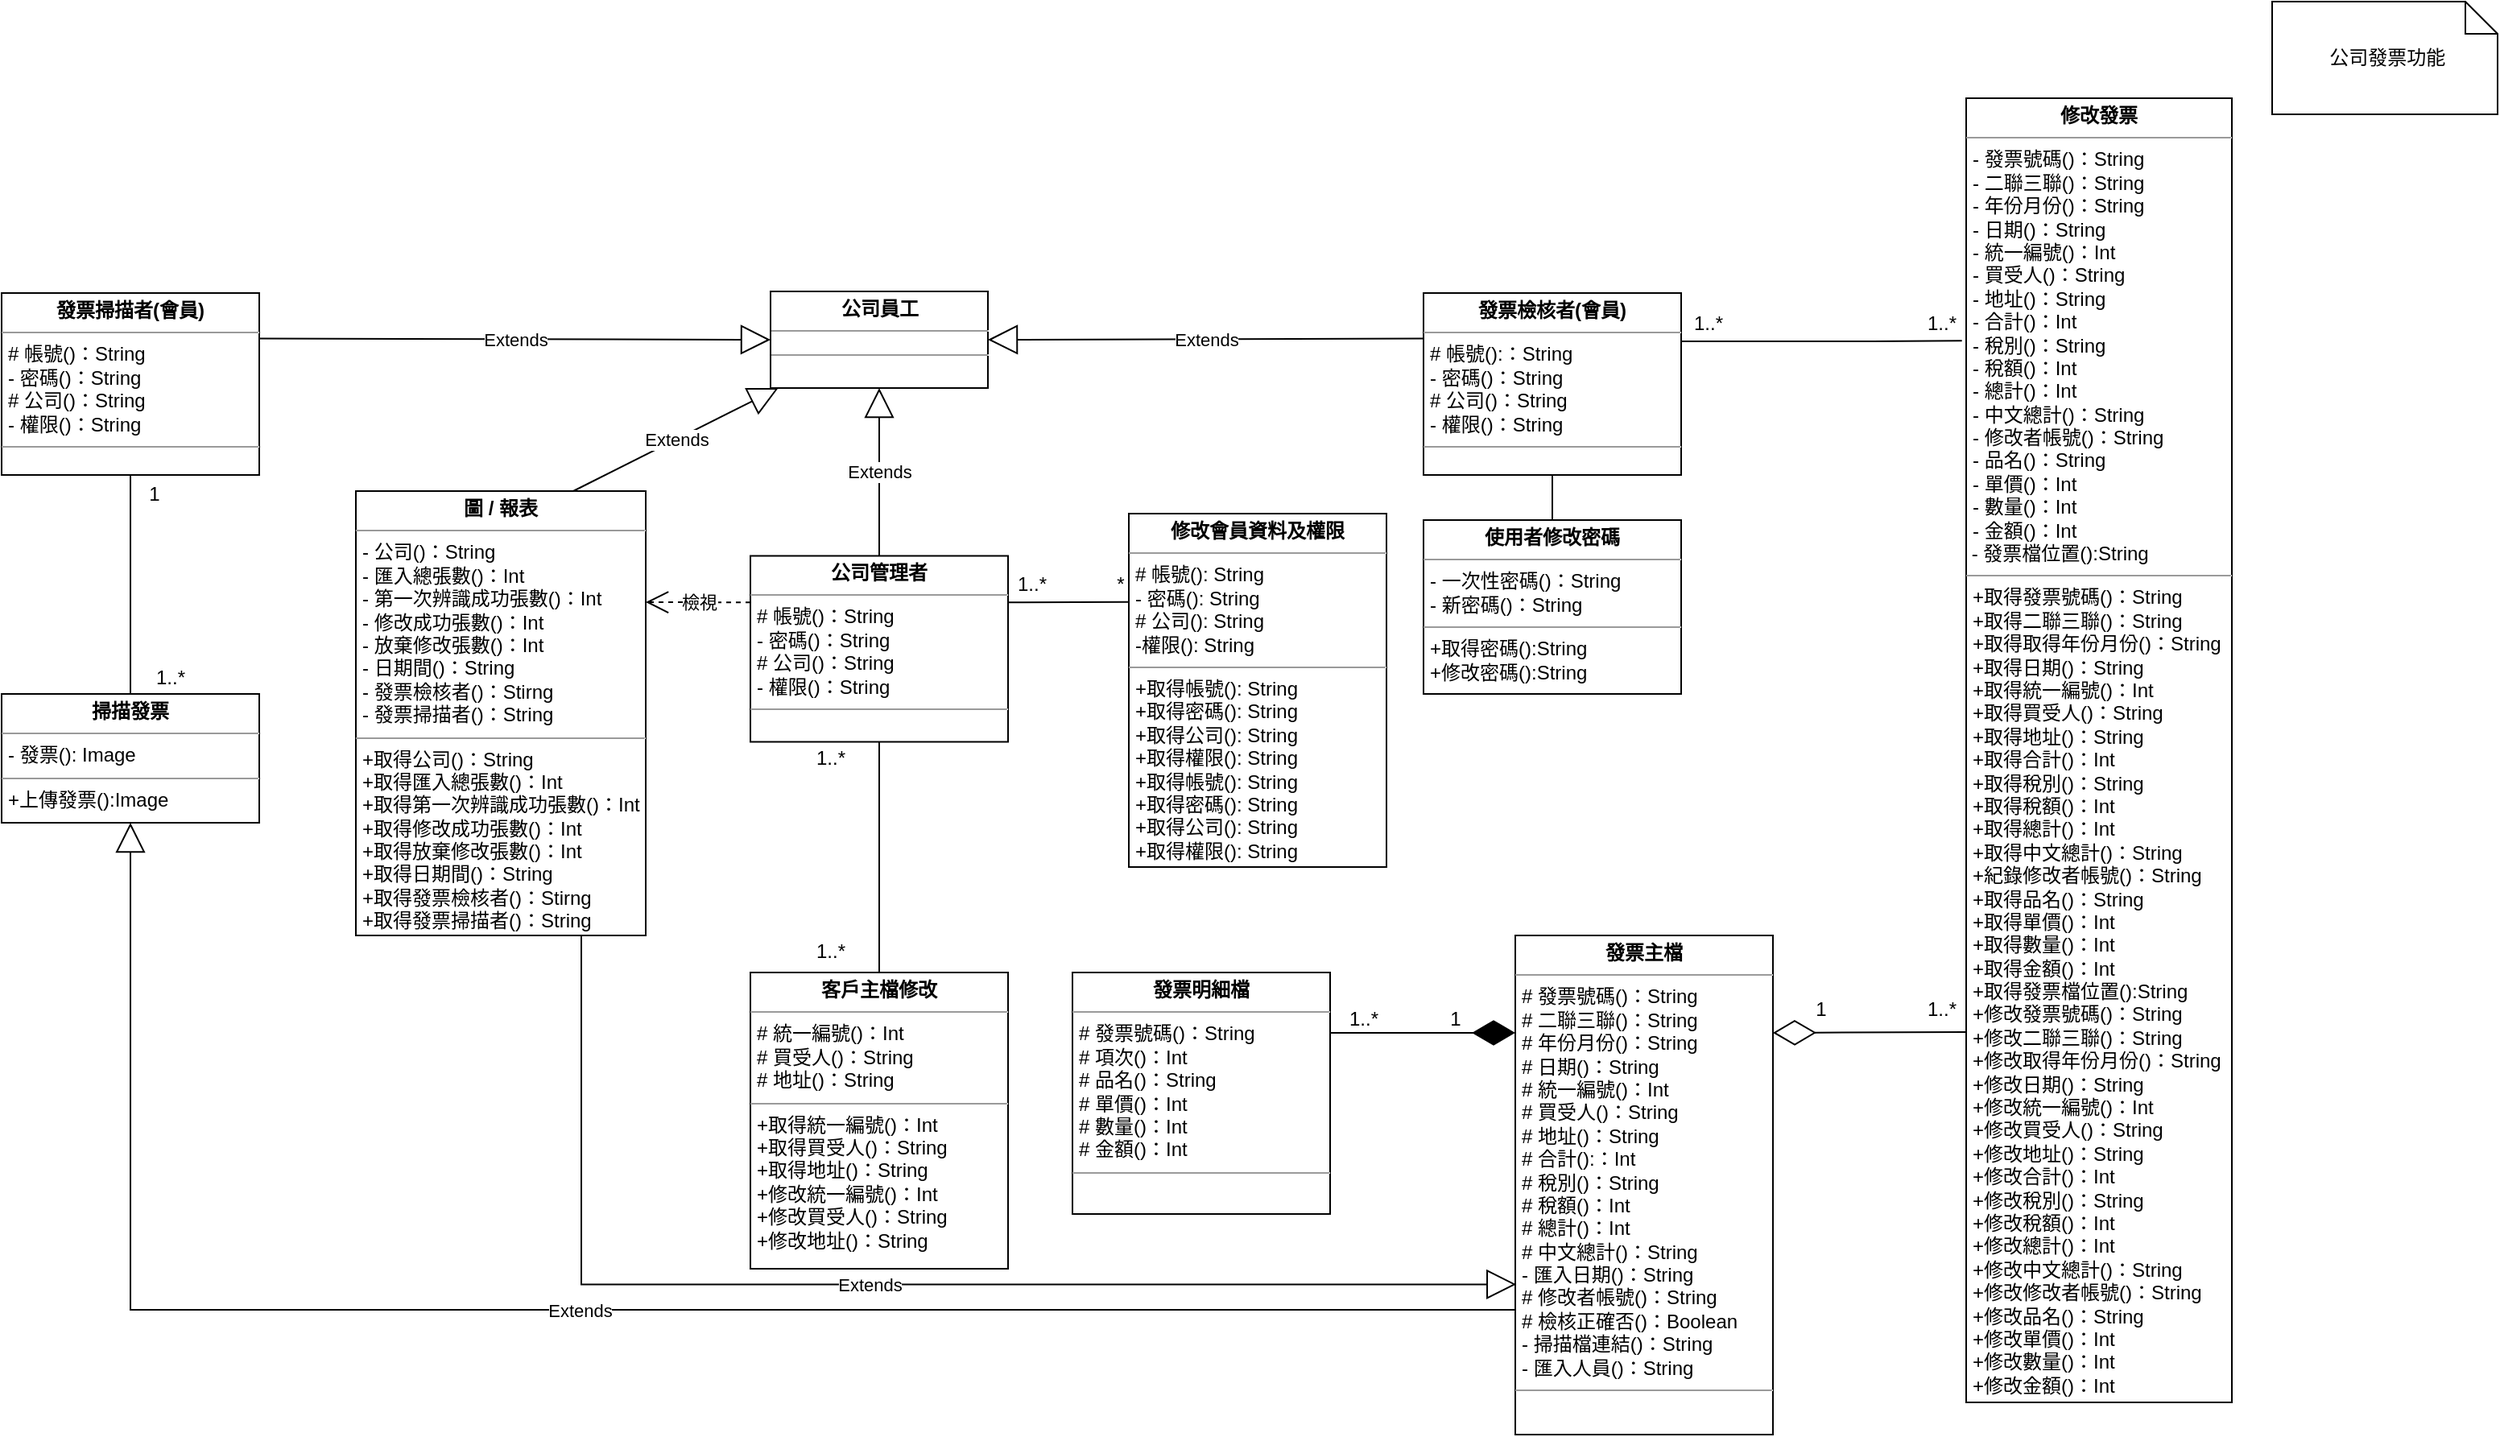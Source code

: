 <mxfile version="21.2.9" type="device" pages="2">
  <diagram name=" 公司發票功能" id="c4acf3e9-155e-7222-9cf6-157b1a14988f">
    <mxGraphModel dx="2359" dy="823" grid="1" gridSize="10" guides="1" tooltips="1" connect="1" arrows="1" fold="1" page="1" pageScale="1" pageWidth="850" pageHeight="1100" background="none" math="0" shadow="0">
      <root>
        <mxCell id="0" />
        <mxCell id="1" parent="0" />
        <mxCell id="G_oQSza6fVKXoS4zRPCM-27" value="&lt;p style=&quot;margin:0px;margin-top:4px;text-align:center;&quot;&gt;&lt;b&gt;客戶主檔修改&lt;/b&gt;&lt;/p&gt;&lt;hr size=&quot;1&quot;&gt;&lt;p style=&quot;border-color: var(--border-color); margin: 0px 0px 0px 4px;&quot;&gt;# 統一編號()：Int&lt;/p&gt;&lt;p style=&quot;border-color: var(--border-color); margin: 0px 0px 0px 4px;&quot;&gt;# 買受人()：String&lt;/p&gt;&lt;p style=&quot;border-color: var(--border-color); margin: 0px 0px 0px 4px;&quot;&gt;# 地址()：String&lt;/p&gt;&lt;hr size=&quot;1&quot;&gt;&lt;p style=&quot;border-color: var(--border-color); margin: 0px 0px 0px 4px;&quot;&gt;+取得統一編號()：Int&lt;br&gt;+取得買受人()：String&lt;/p&gt;&lt;p style=&quot;border-color: var(--border-color); margin: 0px 0px 0px 4px;&quot;&gt;+取得地址()：String&lt;/p&gt;&lt;p style=&quot;border-color: var(--border-color); margin: 0px 0px 0px 4px;&quot;&gt;+修改統一編號()：Int&lt;/p&gt;&lt;p style=&quot;border-color: var(--border-color); margin: 0px 0px 0px 4px;&quot;&gt;+修改買受人()：String&lt;/p&gt;&lt;p style=&quot;border-color: var(--border-color); margin: 0px 0px 0px 4px;&quot;&gt;+修改地址()：String&lt;/p&gt;&lt;p style=&quot;margin:0px;margin-left:4px;&quot;&gt;&lt;/p&gt;" style="verticalAlign=top;align=left;overflow=fill;fontSize=12;fontFamily=Helvetica;html=1;whiteSpace=wrap;" parent="1" vertex="1">
          <mxGeometry x="-215" y="613" width="160" height="184" as="geometry" />
        </mxCell>
        <mxCell id="G_oQSza6fVKXoS4zRPCM-28" value="&lt;p style=&quot;margin:0px;margin-top:4px;text-align:center;&quot;&gt;&lt;b&gt;使用者修改密碼&lt;/b&gt;&lt;/p&gt;&lt;hr size=&quot;1&quot;&gt;&lt;p style=&quot;border-color: var(--border-color); margin: 0px 0px 0px 4px;&quot;&gt;- 一次性密碼()：String&lt;span style=&quot;background-color: initial;&quot;&gt;&lt;br&gt;&lt;/span&gt;&lt;/p&gt;&lt;p style=&quot;border-color: var(--border-color); margin: 0px 0px 0px 4px;&quot;&gt;- 新密碼()：&lt;span style=&quot;background-color: initial;&quot;&gt;String&lt;/span&gt;&lt;/p&gt;&lt;hr size=&quot;1&quot;&gt;&lt;p style=&quot;border-color: var(--border-color); margin: 0px 0px 0px 4px;&quot;&gt;+取得密碼():String&lt;br&gt;+修改密碼():String&lt;/p&gt;&lt;p style=&quot;border-color: var(--border-color); margin: 0px 0px 0px 4px;&quot;&gt;&lt;br&gt;&lt;/p&gt;" style="verticalAlign=top;align=left;overflow=fill;fontSize=12;fontFamily=Helvetica;html=1;whiteSpace=wrap;" parent="1" vertex="1">
          <mxGeometry x="203" y="332" width="160" height="108" as="geometry" />
        </mxCell>
        <mxCell id="G_oQSza6fVKXoS4zRPCM-29" value="&lt;p style=&quot;margin:0px;margin-top:4px;text-align:center;&quot;&gt;&lt;b&gt;發票主檔&lt;/b&gt;&lt;/p&gt;&lt;hr size=&quot;1&quot;&gt;&lt;p style=&quot;border-color: var(--border-color); margin: 0px 0px 0px 4px;&quot;&gt;# 發票號碼()：String&lt;/p&gt;&lt;p style=&quot;border-color: var(--border-color); margin: 0px 0px 0px 4px;&quot;&gt;# 二聯三聯()：String&lt;/p&gt;&lt;p style=&quot;border-color: var(--border-color); margin: 0px 0px 0px 4px;&quot;&gt;# 年份月份()：String&lt;/p&gt;&lt;p style=&quot;border-color: var(--border-color); margin: 0px 0px 0px 4px;&quot;&gt;# 日期()：String&lt;/p&gt;&lt;p style=&quot;border-color: var(--border-color); margin: 0px 0px 0px 4px;&quot;&gt;# 統一編號()：Int&lt;/p&gt;&lt;p style=&quot;border-color: var(--border-color); margin: 0px 0px 0px 4px;&quot;&gt;# 買受人()：String&lt;/p&gt;&lt;p style=&quot;border-color: var(--border-color); margin: 0px 0px 0px 4px;&quot;&gt;# 地址()：String&lt;/p&gt;&lt;p style=&quot;border-color: var(--border-color); margin: 0px 0px 0px 4px;&quot;&gt;# 合計():：Int&lt;/p&gt;&lt;p style=&quot;border-color: var(--border-color); margin: 0px 0px 0px 4px;&quot;&gt;# 稅別()：String&lt;/p&gt;&lt;p style=&quot;border-color: var(--border-color); margin: 0px 0px 0px 4px;&quot;&gt;# 稅額()：Int&lt;/p&gt;&lt;p style=&quot;border-color: var(--border-color); margin: 0px 0px 0px 4px;&quot;&gt;# 總計()：Int&lt;/p&gt;&lt;p style=&quot;border-color: var(--border-color); margin: 0px 0px 0px 4px;&quot;&gt;# 中文總計()：String&lt;/p&gt;&lt;p style=&quot;border-color: var(--border-color); margin: 0px 0px 0px 4px;&quot;&gt;- 匯入日期()：String&lt;/p&gt;&lt;p style=&quot;border-color: var(--border-color); margin: 0px 0px 0px 4px;&quot;&gt;# 修改者帳號()：String&lt;/p&gt;&lt;p style=&quot;border-color: var(--border-color); margin: 0px 0px 0px 4px;&quot;&gt;# 檢核正確否()：Boolean&lt;/p&gt;&lt;p style=&quot;border-color: var(--border-color); margin: 0px 0px 0px 4px;&quot;&gt;- 掃描檔連結()：String&lt;/p&gt;&lt;p style=&quot;border-color: var(--border-color); margin: 0px 0px 0px 4px;&quot;&gt;- 匯入人員()：String&lt;/p&gt;&lt;hr size=&quot;1&quot;&gt;&lt;p style=&quot;margin:0px;margin-left:4px;&quot;&gt;&lt;br&gt;&lt;/p&gt;" style="verticalAlign=top;align=left;overflow=fill;fontSize=12;fontFamily=Helvetica;html=1;whiteSpace=wrap;" parent="1" vertex="1">
          <mxGeometry x="260" y="590" width="160" height="310" as="geometry" />
        </mxCell>
        <mxCell id="G_oQSza6fVKXoS4zRPCM-30" value="&lt;p style=&quot;margin:0px;margin-top:4px;text-align:center;&quot;&gt;&lt;b&gt;發票明細檔&lt;/b&gt;&lt;/p&gt;&lt;hr size=&quot;1&quot;&gt;&lt;p style=&quot;border-color: var(--border-color); margin: 0px 0px 0px 4px;&quot;&gt;# 發票號碼()：String&lt;/p&gt;&lt;p style=&quot;border-color: var(--border-color); margin: 0px 0px 0px 4px;&quot;&gt;# 項次()：Int&lt;/p&gt;&lt;p style=&quot;border-color: var(--border-color); margin: 0px 0px 0px 4px;&quot;&gt;# 品名()：String&lt;/p&gt;&lt;p style=&quot;border-color: var(--border-color); margin: 0px 0px 0px 4px;&quot;&gt;# 單價()：Int&lt;/p&gt;&lt;p style=&quot;border-color: var(--border-color); margin: 0px 0px 0px 4px;&quot;&gt;# 數量()：Int&lt;/p&gt;&lt;p style=&quot;border-color: var(--border-color); margin: 0px 0px 0px 4px;&quot;&gt;# 金額()：Int&lt;/p&gt;&lt;hr size=&quot;1&quot;&gt;&lt;p style=&quot;margin:0px;margin-left:4px;&quot;&gt;&lt;br&gt;&lt;/p&gt;&lt;p style=&quot;margin:0px;margin-left:4px;&quot;&gt;&lt;br&gt;&lt;/p&gt;" style="verticalAlign=top;align=left;overflow=fill;fontSize=12;fontFamily=Helvetica;html=1;whiteSpace=wrap;" parent="1" vertex="1">
          <mxGeometry x="-15" y="613" width="160" height="150" as="geometry" />
        </mxCell>
        <mxCell id="G_oQSza6fVKXoS4zRPCM-32" value="&lt;p style=&quot;margin:0px;margin-top:4px;text-align:center;&quot;&gt;&lt;b&gt;修改會員資料及權限&lt;/b&gt;&lt;/p&gt;&lt;hr size=&quot;1&quot;&gt;&lt;p style=&quot;border-color: var(--border-color); margin: 0px 0px 0px 4px;&quot;&gt;# 帳號(): String&lt;/p&gt;&lt;p style=&quot;border-color: var(--border-color); margin: 0px 0px 0px 4px;&quot;&gt;- 密碼(): String&lt;/p&gt;&lt;p style=&quot;border-color: var(--border-color); margin: 0px 0px 0px 4px;&quot;&gt;# 公司(): String&lt;/p&gt;&lt;p style=&quot;border-color: var(--border-color); margin: 0px 0px 0px 4px;&quot;&gt;-權限(): String&lt;/p&gt;&lt;hr size=&quot;1&quot;&gt;&lt;p style=&quot;border-color: var(--border-color); margin: 0px 0px 0px 4px;&quot;&gt;+取得帳號(): String&lt;/p&gt;&lt;p style=&quot;border-color: var(--border-color); margin: 0px 0px 0px 4px;&quot;&gt;+取得密碼(): String&lt;/p&gt;&lt;p style=&quot;border-color: var(--border-color); margin: 0px 0px 0px 4px;&quot;&gt;+取得公司(): String&lt;/p&gt;&lt;p style=&quot;border-color: var(--border-color); margin: 0px 0px 0px 4px;&quot;&gt;+取得權限(): String&lt;br&gt;&lt;/p&gt;&lt;p style=&quot;border-color: var(--border-color); margin: 0px 0px 0px 4px;&quot;&gt;+取得帳號(): String&lt;/p&gt;&lt;p style=&quot;border-color: var(--border-color); margin: 0px 0px 0px 4px;&quot;&gt;+取得密碼(): String&lt;/p&gt;&lt;p style=&quot;border-color: var(--border-color); margin: 0px 0px 0px 4px;&quot;&gt;+取得公司(): String&lt;/p&gt;&lt;p style=&quot;border-color: var(--border-color); margin: 0px 0px 0px 4px;&quot;&gt;+取得權限(): String&lt;/p&gt;" style="verticalAlign=top;align=left;overflow=fill;fontSize=12;fontFamily=Helvetica;html=1;whiteSpace=wrap;" parent="1" vertex="1">
          <mxGeometry x="20" y="328" width="160" height="219.5" as="geometry" />
        </mxCell>
        <mxCell id="G_oQSza6fVKXoS4zRPCM-34" style="rounded=0;orthogonalLoop=1;jettySize=auto;html=1;entryX=0;entryY=0.25;entryDx=0;entryDy=0;endArrow=none;endFill=0;exitX=1;exitY=0.25;exitDx=0;exitDy=0;" parent="1" source="G_oQSza6fVKXoS4zRPCM-67" target="G_oQSza6fVKXoS4zRPCM-32" edge="1">
          <mxGeometry relative="1" as="geometry">
            <mxPoint x="-65" y="360" as="sourcePoint" />
          </mxGeometry>
        </mxCell>
        <mxCell id="G_oQSza6fVKXoS4zRPCM-52" style="edgeStyle=orthogonalEdgeStyle;rounded=0;orthogonalLoop=1;jettySize=auto;html=1;entryX=0.5;entryY=0;entryDx=0;entryDy=0;endArrow=none;endFill=0;exitX=0.5;exitY=1;exitDx=0;exitDy=0;" parent="1" source="G_oQSza6fVKXoS4zRPCM-67" target="G_oQSza6fVKXoS4zRPCM-27" edge="1">
          <mxGeometry relative="1" as="geometry">
            <mxPoint x="-135" y="465" as="sourcePoint" />
          </mxGeometry>
        </mxCell>
        <mxCell id="G_oQSza6fVKXoS4zRPCM-38" value="1..*" style="text;html=1;strokeColor=none;fillColor=none;align=center;verticalAlign=middle;whiteSpace=wrap;rounded=0;" parent="1" vertex="1">
          <mxGeometry x="-65" y="362" width="50" height="20" as="geometry" />
        </mxCell>
        <mxCell id="G_oQSza6fVKXoS4zRPCM-39" value="*" style="text;html=1;strokeColor=none;fillColor=none;align=center;verticalAlign=middle;whiteSpace=wrap;rounded=0;" parent="1" vertex="1">
          <mxGeometry x="-10" y="362" width="50" height="20" as="geometry" />
        </mxCell>
        <mxCell id="G_oQSza6fVKXoS4zRPCM-41" style="edgeStyle=orthogonalEdgeStyle;rounded=0;orthogonalLoop=1;jettySize=auto;html=1;entryX=0.5;entryY=0;entryDx=0;entryDy=0;endArrow=none;endFill=0;exitX=0.5;exitY=1;exitDx=0;exitDy=0;" parent="1" source="G_oQSza6fVKXoS4zRPCM-66" target="G_oQSza6fVKXoS4zRPCM-28" edge="1">
          <mxGeometry relative="1" as="geometry">
            <mxPoint x="300" y="280" as="sourcePoint" />
          </mxGeometry>
        </mxCell>
        <mxCell id="G_oQSza6fVKXoS4zRPCM-58" style="edgeStyle=orthogonalEdgeStyle;rounded=0;orthogonalLoop=1;jettySize=auto;html=1;endArrow=none;endFill=0;exitX=1;exitY=0.25;exitDx=0;exitDy=0;entryX=-0.016;entryY=0.186;entryDx=0;entryDy=0;entryPerimeter=0;" parent="1" source="G_oQSza6fVKXoS4zRPCM-66" target="G_oQSza6fVKXoS4zRPCM-57" edge="1">
          <mxGeometry relative="1" as="geometry">
            <mxPoint x="365" y="220" as="sourcePoint" />
            <mxPoint x="610" y="220" as="targetPoint" />
            <Array as="points">
              <mxPoint x="363" y="221" />
              <mxPoint x="482" y="221" />
            </Array>
          </mxGeometry>
        </mxCell>
        <mxCell id="G_oQSza6fVKXoS4zRPCM-43" value="" style="endArrow=diamondThin;endFill=1;endSize=24;html=1;rounded=0;entryX=0;entryY=0.25;entryDx=0;entryDy=0;exitX=1;exitY=0.25;exitDx=0;exitDy=0;" parent="1" source="G_oQSza6fVKXoS4zRPCM-30" edge="1">
          <mxGeometry width="160" relative="1" as="geometry">
            <mxPoint x="455" y="653" as="sourcePoint" />
            <mxPoint x="260" y="650.5" as="targetPoint" />
          </mxGeometry>
        </mxCell>
        <mxCell id="G_oQSza6fVKXoS4zRPCM-44" value="1..*" style="text;html=1;strokeColor=none;fillColor=none;align=center;verticalAlign=middle;whiteSpace=wrap;rounded=0;" parent="1" vertex="1">
          <mxGeometry x="141" y="632" width="50" height="20" as="geometry" />
        </mxCell>
        <mxCell id="G_oQSza6fVKXoS4zRPCM-45" value="1" style="text;html=1;strokeColor=none;fillColor=none;align=center;verticalAlign=middle;whiteSpace=wrap;rounded=0;" parent="1" vertex="1">
          <mxGeometry x="198" y="632" width="50" height="20" as="geometry" />
        </mxCell>
        <mxCell id="G_oQSza6fVKXoS4zRPCM-46" value="&lt;p style=&quot;margin:0px;margin-top:4px;text-align:center;&quot;&gt;&lt;b&gt;公司員工&lt;/b&gt;&lt;/p&gt;&lt;hr size=&quot;1&quot;&gt;&lt;div style=&quot;height:2px;&quot;&gt;&lt;/div&gt;&lt;hr size=&quot;1&quot;&gt;&lt;div style=&quot;height:2px;&quot;&gt;&lt;p style=&quot;border-color: var(--border-color); margin: 0px 0px 0px 4px;&quot;&gt;&lt;br&gt;&lt;/p&gt;&lt;p style=&quot;border-color: var(--border-color); margin: 0px 0px 0px 4px;&quot;&gt;&lt;br&gt;&lt;/p&gt;&lt;br&gt;&lt;br&gt;&lt;br&gt;&lt;br&gt;&lt;/div&gt;" style="verticalAlign=top;align=left;overflow=fill;fontSize=12;fontFamily=Helvetica;html=1;whiteSpace=wrap;" parent="1" vertex="1">
          <mxGeometry x="-202.5" y="190" width="135" height="60" as="geometry" />
        </mxCell>
        <mxCell id="G_oQSza6fVKXoS4zRPCM-48" value="Extends" style="endArrow=block;endSize=16;endFill=0;html=1;rounded=0;entryX=0.5;entryY=1;entryDx=0;entryDy=0;exitX=0.5;exitY=0;exitDx=0;exitDy=0;" parent="1" source="G_oQSza6fVKXoS4zRPCM-67" target="G_oQSza6fVKXoS4zRPCM-46" edge="1">
          <mxGeometry width="160" relative="1" as="geometry">
            <mxPoint x="-135" y="330" as="sourcePoint" />
            <mxPoint x="65" y="303.95" as="targetPoint" />
          </mxGeometry>
        </mxCell>
        <mxCell id="G_oQSza6fVKXoS4zRPCM-49" value="Extends" style="endArrow=block;endSize=16;endFill=0;html=1;rounded=0;entryX=1;entryY=0.5;entryDx=0;entryDy=0;exitX=0;exitY=0.25;exitDx=0;exitDy=0;" parent="1" source="G_oQSza6fVKXoS4zRPCM-66" target="G_oQSza6fVKXoS4zRPCM-46" edge="1">
          <mxGeometry width="160" relative="1" as="geometry">
            <mxPoint x="225" y="220" as="sourcePoint" />
            <mxPoint x="465" y="295" as="targetPoint" />
          </mxGeometry>
        </mxCell>
        <mxCell id="G_oQSza6fVKXoS4zRPCM-51" value="檢視" style="endArrow=open;endSize=12;dashed=1;html=1;rounded=0;exitX=0;exitY=0.25;exitDx=0;exitDy=0;entryX=1;entryY=0.25;entryDx=0;entryDy=0;" parent="1" source="G_oQSza6fVKXoS4zRPCM-67" target="0xeY3eTZvAhCwuJsXzRf-2" edge="1">
          <mxGeometry width="160" relative="1" as="geometry">
            <mxPoint x="-205" y="360" as="sourcePoint" />
            <mxPoint x="-285" y="360" as="targetPoint" />
          </mxGeometry>
        </mxCell>
        <mxCell id="G_oQSza6fVKXoS4zRPCM-57" value="&lt;p style=&quot;margin:0px;margin-top:4px;text-align:center;&quot;&gt;&lt;b&gt;修改發票&lt;/b&gt;&lt;/p&gt;&lt;hr size=&quot;1&quot;&gt;&lt;p style=&quot;border-color: var(--border-color); margin: 0px 0px 0px 4px;&quot;&gt;- 發票號碼()：String&lt;/p&gt;&lt;p style=&quot;border-color: var(--border-color); margin: 0px 0px 0px 4px;&quot;&gt;- 二聯三聯()：String&lt;/p&gt;&lt;p style=&quot;border-color: var(--border-color); margin: 0px 0px 0px 4px;&quot;&gt;- 年份月份()：String&lt;/p&gt;&lt;p style=&quot;border-color: var(--border-color); margin: 0px 0px 0px 4px;&quot;&gt;- 日期()：String&lt;/p&gt;&lt;p style=&quot;border-color: var(--border-color); margin: 0px 0px 0px 4px;&quot;&gt;- 統一編號()：Int&lt;/p&gt;&lt;p style=&quot;border-color: var(--border-color); margin: 0px 0px 0px 4px;&quot;&gt;- 買受人()：String&lt;/p&gt;&lt;p style=&quot;border-color: var(--border-color); margin: 0px 0px 0px 4px;&quot;&gt;- 地址()：String&lt;/p&gt;&lt;p style=&quot;border-color: var(--border-color); margin: 0px 0px 0px 4px;&quot;&gt;- 合計()：Int&lt;/p&gt;&lt;p style=&quot;border-color: var(--border-color); margin: 0px 0px 0px 4px;&quot;&gt;- 稅別()：String&lt;/p&gt;&lt;p style=&quot;border-color: var(--border-color); margin: 0px 0px 0px 4px;&quot;&gt;- 稅額()：Int&lt;/p&gt;&lt;p style=&quot;border-color: var(--border-color); margin: 0px 0px 0px 4px;&quot;&gt;- 總計()：Int&lt;/p&gt;&lt;p style=&quot;border-color: var(--border-color); margin: 0px 0px 0px 4px;&quot;&gt;- 中文總計()：String&lt;/p&gt;&lt;p style=&quot;border-color: var(--border-color); margin: 0px 0px 0px 4px;&quot;&gt;- 修改者帳號()：String&lt;/p&gt;&lt;p style=&quot;border-color: var(--border-color); margin: 0px 0px 0px 4px;&quot;&gt;- 品名()：String&lt;/p&gt;&lt;p style=&quot;border-color: var(--border-color); margin: 0px 0px 0px 4px;&quot;&gt;- 單價()：Int&lt;/p&gt;&lt;p style=&quot;border-color: var(--border-color); margin: 0px 0px 0px 4px;&quot;&gt;- 數量()：Int&lt;/p&gt;&lt;p style=&quot;border-color: var(--border-color); margin: 0px 0px 0px 4px;&quot;&gt;- 金額()：Int&lt;/p&gt;&lt;div&gt;&amp;nbsp;- 發票檔位置():String&lt;br&gt;&lt;/div&gt;&lt;hr size=&quot;1&quot;&gt;&lt;p style=&quot;border-color: var(--border-color); margin: 0px 0px 0px 4px;&quot;&gt;+取得發票號碼()：String&lt;/p&gt;&lt;p style=&quot;border-color: var(--border-color); margin: 0px 0px 0px 4px;&quot;&gt;+取得二聯三聯()：String&lt;/p&gt;&lt;p style=&quot;border-color: var(--border-color); margin: 0px 0px 0px 4px;&quot;&gt;+取得取得年份月份()：String&lt;/p&gt;&lt;p style=&quot;border-color: var(--border-color); margin: 0px 0px 0px 4px;&quot;&gt;+取得日期()：String&lt;/p&gt;&lt;p style=&quot;border-color: var(--border-color); margin: 0px 0px 0px 4px;&quot;&gt;+取得統一編號()：Int&lt;/p&gt;&lt;p style=&quot;border-color: var(--border-color); margin: 0px 0px 0px 4px;&quot;&gt;+取得買受人()：String&lt;/p&gt;&lt;p style=&quot;border-color: var(--border-color); margin: 0px 0px 0px 4px;&quot;&gt;+取得地址()：String&lt;/p&gt;&lt;p style=&quot;border-color: var(--border-color); margin: 0px 0px 0px 4px;&quot;&gt;+取得合計()：Int&lt;/p&gt;&lt;p style=&quot;border-color: var(--border-color); margin: 0px 0px 0px 4px;&quot;&gt;+取得稅別()：String&lt;/p&gt;&lt;p style=&quot;border-color: var(--border-color); margin: 0px 0px 0px 4px;&quot;&gt;+取得稅額()：Int&lt;/p&gt;&lt;p style=&quot;border-color: var(--border-color); margin: 0px 0px 0px 4px;&quot;&gt;+取得總計()：Int&lt;/p&gt;&lt;p style=&quot;border-color: var(--border-color); margin: 0px 0px 0px 4px;&quot;&gt;+取得中文總計()：String&lt;/p&gt;&lt;p style=&quot;border-color: var(--border-color); margin: 0px 0px 0px 4px;&quot;&gt;+紀錄修改者帳號()：String&lt;/p&gt;&lt;p style=&quot;border-color: var(--border-color); margin: 0px 0px 0px 4px;&quot;&gt;+取得品名()：String&lt;/p&gt;&lt;p style=&quot;border-color: var(--border-color); margin: 0px 0px 0px 4px;&quot;&gt;+取得單價()：Int&lt;/p&gt;&lt;p style=&quot;border-color: var(--border-color); margin: 0px 0px 0px 4px;&quot;&gt;+取得數量()：Int&lt;/p&gt;&lt;p style=&quot;border-color: var(--border-color); margin: 0px 0px 0px 4px;&quot;&gt;+取得金額()：Int&lt;br&gt;+取得發票檔位置():String&lt;/p&gt;&lt;p style=&quot;border-color: var(--border-color); margin: 0px 0px 0px 4px;&quot;&gt;+修改發票號碼()：String&lt;/p&gt;&lt;p style=&quot;border-color: var(--border-color); margin: 0px 0px 0px 4px;&quot;&gt;+修改二聯三聯()：String&lt;/p&gt;&lt;p style=&quot;border-color: var(--border-color); margin: 0px 0px 0px 4px;&quot;&gt;+修改取得年份月份()：String&lt;/p&gt;&lt;p style=&quot;border-color: var(--border-color); margin: 0px 0px 0px 4px;&quot;&gt;+修改日期()：String&lt;/p&gt;&lt;p style=&quot;border-color: var(--border-color); margin: 0px 0px 0px 4px;&quot;&gt;+修改統一編號()：Int&lt;/p&gt;&lt;p style=&quot;border-color: var(--border-color); margin: 0px 0px 0px 4px;&quot;&gt;+修改買受人()：String&lt;/p&gt;&lt;p style=&quot;border-color: var(--border-color); margin: 0px 0px 0px 4px;&quot;&gt;+修改地址()：String&lt;/p&gt;&lt;p style=&quot;border-color: var(--border-color); margin: 0px 0px 0px 4px;&quot;&gt;+修改合計()：Int&lt;/p&gt;&lt;p style=&quot;border-color: var(--border-color); margin: 0px 0px 0px 4px;&quot;&gt;+修改稅別()：String&lt;/p&gt;&lt;p style=&quot;border-color: var(--border-color); margin: 0px 0px 0px 4px;&quot;&gt;+修改稅額()：Int&lt;/p&gt;&lt;p style=&quot;border-color: var(--border-color); margin: 0px 0px 0px 4px;&quot;&gt;+修改總計()：Int&lt;/p&gt;&lt;p style=&quot;border-color: var(--border-color); margin: 0px 0px 0px 4px;&quot;&gt;+修改中文總計()：String&lt;/p&gt;&lt;p style=&quot;border-color: var(--border-color); margin: 0px 0px 0px 4px;&quot;&gt;+修改修改者帳號()：String&lt;/p&gt;&lt;p style=&quot;border-color: var(--border-color); margin: 0px 0px 0px 4px;&quot;&gt;+修改品名()：String&lt;/p&gt;&lt;p style=&quot;border-color: var(--border-color); margin: 0px 0px 0px 4px;&quot;&gt;+修改單價()：Int&lt;/p&gt;&lt;p style=&quot;border-color: var(--border-color); margin: 0px 0px 0px 4px;&quot;&gt;+修改數量()：Int&lt;/p&gt;&lt;p style=&quot;border-color: var(--border-color); margin: 0px 0px 0px 4px;&quot;&gt;+修改金額()：Int&lt;/p&gt;" style="verticalAlign=top;align=left;overflow=fill;fontSize=12;fontFamily=Helvetica;html=1;whiteSpace=wrap;" parent="1" vertex="1">
          <mxGeometry x="540" y="70" width="165" height="810" as="geometry" />
        </mxCell>
        <mxCell id="G_oQSza6fVKXoS4zRPCM-59" value="" style="endArrow=diamondThin;endFill=0;endSize=24;html=1;rounded=0;entryX=1;entryY=0.25;entryDx=0;entryDy=0;edgeStyle=orthogonalEdgeStyle;" parent="1" edge="1">
          <mxGeometry width="160" relative="1" as="geometry">
            <mxPoint x="540" y="650" as="sourcePoint" />
            <mxPoint x="420" y="650.48" as="targetPoint" />
            <Array as="points">
              <mxPoint x="540" y="650" />
              <mxPoint x="495" y="650" />
            </Array>
          </mxGeometry>
        </mxCell>
        <mxCell id="G_oQSza6fVKXoS4zRPCM-60" value="1..*" style="text;html=1;strokeColor=none;fillColor=none;align=center;verticalAlign=middle;whiteSpace=wrap;rounded=0;" parent="1" vertex="1">
          <mxGeometry x="355" y="200" width="50" height="20" as="geometry" />
        </mxCell>
        <mxCell id="G_oQSza6fVKXoS4zRPCM-61" value="1..*" style="text;html=1;strokeColor=none;fillColor=none;align=center;verticalAlign=middle;whiteSpace=wrap;rounded=0;" parent="1" vertex="1">
          <mxGeometry x="500" y="200" width="50" height="20" as="geometry" />
        </mxCell>
        <mxCell id="G_oQSza6fVKXoS4zRPCM-62" value="1" style="text;html=1;strokeColor=none;fillColor=none;align=center;verticalAlign=middle;whiteSpace=wrap;rounded=0;" parent="1" vertex="1">
          <mxGeometry x="425" y="626" width="50" height="20" as="geometry" />
        </mxCell>
        <mxCell id="X0Rnznf9B-3CQDZVqNJX-1" value="" style="edgeStyle=orthogonalEdgeStyle;rounded=0;orthogonalLoop=1;jettySize=auto;html=1;" edge="1" parent="1" target="G_oQSza6fVKXoS4zRPCM-57">
          <mxGeometry relative="1" as="geometry">
            <mxPoint x="540" y="650" as="sourcePoint" />
            <Array as="points">
              <mxPoint x="540" y="650" />
            </Array>
          </mxGeometry>
        </mxCell>
        <mxCell id="G_oQSza6fVKXoS4zRPCM-63" value="1..*" style="text;html=1;strokeColor=none;fillColor=none;align=center;verticalAlign=middle;whiteSpace=wrap;rounded=0;" parent="1" vertex="1">
          <mxGeometry x="500" y="626" width="50" height="20" as="geometry" />
        </mxCell>
        <mxCell id="G_oQSza6fVKXoS4zRPCM-64" value="1..*" style="text;html=1;strokeColor=none;fillColor=none;align=center;verticalAlign=middle;whiteSpace=wrap;rounded=0;" parent="1" vertex="1">
          <mxGeometry x="-180" y="449" width="50" height="20" as="geometry" />
        </mxCell>
        <mxCell id="G_oQSza6fVKXoS4zRPCM-65" value="1..*" style="text;html=1;strokeColor=none;fillColor=none;align=center;verticalAlign=middle;whiteSpace=wrap;rounded=0;" parent="1" vertex="1">
          <mxGeometry x="-190" y="590" width="50" height="20" as="geometry" />
        </mxCell>
        <mxCell id="G_oQSza6fVKXoS4zRPCM-66" value="&lt;p style=&quot;margin:0px;margin-top:4px;text-align:center;&quot;&gt;&lt;b&gt;發票檢核者(會員)&lt;/b&gt;&lt;/p&gt;&lt;hr size=&quot;1&quot;&gt;&lt;p style=&quot;border-color: var(--border-color); margin: 0px 0px 0px 4px;&quot;&gt;# 帳號():：String&lt;/p&gt;&lt;p style=&quot;border-color: var(--border-color); margin: 0px 0px 0px 4px;&quot;&gt;- 密碼()：String&lt;/p&gt;&lt;p style=&quot;border-color: var(--border-color); margin: 0px 0px 0px 4px;&quot;&gt;# 公司()：String&lt;/p&gt;&lt;p style=&quot;border-color: var(--border-color); margin: 0px 0px 0px 4px;&quot;&gt;- 權限()：String&lt;br&gt;&lt;/p&gt;&lt;hr size=&quot;1&quot;&gt;&lt;p style=&quot;border-color: var(--border-color); margin: 0px 0px 0px 4px;&quot;&gt;&lt;br&gt;&lt;/p&gt;&lt;p style=&quot;border-color: var(--border-color); margin: 0px 0px 0px 4px;&quot;&gt;&lt;br&gt;&lt;/p&gt;" style="verticalAlign=top;align=left;overflow=fill;fontSize=12;fontFamily=Helvetica;html=1;whiteSpace=wrap;" parent="1" vertex="1">
          <mxGeometry x="203" y="191" width="160" height="113" as="geometry" />
        </mxCell>
        <mxCell id="G_oQSza6fVKXoS4zRPCM-67" value="&lt;p style=&quot;margin:0px;margin-top:4px;text-align:center;&quot;&gt;&lt;b&gt;公司管理者&lt;br&gt;&lt;/b&gt;&lt;/p&gt;&lt;hr size=&quot;1&quot;&gt;&lt;p style=&quot;border-color: var(--border-color); margin: 0px 0px 0px 4px;&quot;&gt;# 帳號()：String&lt;/p&gt;&lt;p style=&quot;border-color: var(--border-color); margin: 0px 0px 0px 4px;&quot;&gt;- 密碼()：String&lt;/p&gt;&lt;p style=&quot;border-color: var(--border-color); margin: 0px 0px 0px 4px;&quot;&gt;# 公司()：String&lt;/p&gt;&lt;p style=&quot;border-color: var(--border-color); margin: 0px 0px 0px 4px;&quot;&gt;- 權限()：String&lt;/p&gt;&lt;hr size=&quot;1&quot;&gt;&lt;br&gt;&lt;br&gt;&lt;p style=&quot;border-color: var(--border-color); margin: 0px 0px 0px 4px;&quot;&gt;&lt;br&gt;&lt;/p&gt;" style="verticalAlign=top;align=left;overflow=fill;fontSize=12;fontFamily=Helvetica;html=1;whiteSpace=wrap;" parent="1" vertex="1">
          <mxGeometry x="-215" y="354.25" width="160" height="115.5" as="geometry" />
        </mxCell>
        <mxCell id="Hp9qGUWlf8pwVYcqUmAb-2" value="&amp;nbsp;公司發票功能" style="shape=note;size=20;whiteSpace=wrap;html=1;" parent="1" vertex="1">
          <mxGeometry x="730" y="10" width="140" height="70" as="geometry" />
        </mxCell>
        <mxCell id="2_R9NFDPB5aXL6bBNtWD-1" style="edgeStyle=orthogonalEdgeStyle;rounded=0;orthogonalLoop=1;jettySize=auto;html=1;exitX=0.25;exitY=1;exitDx=0;exitDy=0;endArrow=none;endFill=0;" parent="1" source="Hp9qGUWlf8pwVYcqUmAb-3" edge="1">
          <mxGeometry relative="1" as="geometry">
            <mxPoint x="-600" y="440" as="targetPoint" />
            <Array as="points">
              <mxPoint x="-600" y="304" />
              <mxPoint x="-600" y="440" />
            </Array>
          </mxGeometry>
        </mxCell>
        <mxCell id="Hp9qGUWlf8pwVYcqUmAb-3" value="&lt;p style=&quot;margin:0px;margin-top:4px;text-align:center;&quot;&gt;&lt;b&gt;發票掃描者(會員)&lt;/b&gt;&lt;/p&gt;&lt;hr size=&quot;1&quot;&gt;&lt;p style=&quot;border-color: var(--border-color); margin: 0px 0px 0px 4px;&quot;&gt;# 帳號()：String&lt;/p&gt;&lt;p style=&quot;border-color: var(--border-color); margin: 0px 0px 0px 4px;&quot;&gt;- 密碼()：String&lt;/p&gt;&lt;p style=&quot;border-color: var(--border-color); margin: 0px 0px 0px 4px;&quot;&gt;# 公司()：String&lt;/p&gt;&lt;p style=&quot;border-color: var(--border-color); margin: 0px 0px 0px 4px;&quot;&gt;- 權限()：String&lt;br&gt;&lt;/p&gt;&lt;hr size=&quot;1&quot;&gt;&lt;p style=&quot;border-color: var(--border-color); margin: 0px 0px 0px 4px;&quot;&gt;&lt;br&gt;&lt;/p&gt;" style="verticalAlign=top;align=left;overflow=fill;fontSize=12;fontFamily=Helvetica;html=1;whiteSpace=wrap;" parent="1" vertex="1">
          <mxGeometry x="-680" y="191" width="160" height="113" as="geometry" />
        </mxCell>
        <mxCell id="Hp9qGUWlf8pwVYcqUmAb-4" value="Extends" style="endArrow=block;endSize=16;endFill=0;html=1;rounded=0;exitX=1;exitY=0.25;exitDx=0;exitDy=0;entryX=0;entryY=0.5;entryDx=0;entryDy=0;" parent="1" source="Hp9qGUWlf8pwVYcqUmAb-3" target="G_oQSza6fVKXoS4zRPCM-46" edge="1">
          <mxGeometry width="160" relative="1" as="geometry">
            <mxPoint x="213" y="229" as="sourcePoint" />
            <mxPoint x="-270" y="270" as="targetPoint" />
          </mxGeometry>
        </mxCell>
        <mxCell id="S5I7Irp2UHUB4BEhSaEi-1" value="Extends" style="endArrow=block;endSize=16;endFill=0;html=1;rounded=0;edgeStyle=orthogonalEdgeStyle;entryX=0.004;entryY=0.699;entryDx=0;entryDy=0;entryPerimeter=0;exitX=0.75;exitY=1;exitDx=0;exitDy=0;" parent="1" source="0xeY3eTZvAhCwuJsXzRf-2" target="G_oQSza6fVKXoS4zRPCM-29" edge="1">
          <mxGeometry width="160" relative="1" as="geometry">
            <mxPoint x="-330" y="640" as="sourcePoint" />
            <mxPoint x="-310" y="715" as="targetPoint" />
            <Array as="points">
              <mxPoint x="-320" y="590" />
              <mxPoint x="-320" y="807" />
            </Array>
          </mxGeometry>
        </mxCell>
        <mxCell id="2_R9NFDPB5aXL6bBNtWD-2" value="1" style="text;html=1;strokeColor=none;fillColor=none;align=center;verticalAlign=middle;whiteSpace=wrap;rounded=0;" parent="1" vertex="1">
          <mxGeometry x="-610" y="306" width="50" height="20" as="geometry" />
        </mxCell>
        <mxCell id="2_R9NFDPB5aXL6bBNtWD-3" value="1..*" style="text;html=1;strokeColor=none;fillColor=none;align=center;verticalAlign=middle;whiteSpace=wrap;rounded=0;" parent="1" vertex="1">
          <mxGeometry x="-600" y="420" width="50" height="20" as="geometry" />
        </mxCell>
        <mxCell id="0xeY3eTZvAhCwuJsXzRf-1" value="Extends" style="endArrow=block;endSize=16;endFill=0;html=1;rounded=0;exitX=0;exitY=0.75;exitDx=0;exitDy=0;edgeStyle=orthogonalEdgeStyle;entryX=0.5;entryY=1;entryDx=0;entryDy=0;entryPerimeter=0;" parent="1" source="G_oQSza6fVKXoS4zRPCM-29" target="qHL8SKxb__a3FkPMfYhq-1" edge="1">
          <mxGeometry width="160" relative="1" as="geometry">
            <mxPoint x="265" y="833" as="sourcePoint" />
            <mxPoint x="-600" y="530" as="targetPoint" />
            <Array as="points">
              <mxPoint x="-600" y="823" />
            </Array>
          </mxGeometry>
        </mxCell>
        <mxCell id="0xeY3eTZvAhCwuJsXzRf-2" value="&lt;p style=&quot;margin:0px;margin-top:4px;text-align:center;&quot;&gt;&lt;b&gt;圖 / 報表&lt;/b&gt;&lt;/p&gt;&lt;hr size=&quot;1&quot;&gt;&lt;p style=&quot;border-color: var(--border-color); margin: 0px 0px 0px 4px;&quot;&gt;- 公司()：String&lt;/p&gt;&lt;p style=&quot;border-color: var(--border-color); margin: 0px 0px 0px 4px;&quot;&gt;- 匯入總張數()：Int&lt;br&gt;&lt;/p&gt;&lt;p style=&quot;border-color: var(--border-color); margin: 0px 0px 0px 4px;&quot;&gt;- 第一次辨識成功張數()：Int&lt;/p&gt;&lt;p style=&quot;border-color: var(--border-color); margin: 0px 0px 0px 4px;&quot;&gt;- 修改成功張數()：Int&lt;br&gt;&lt;/p&gt;&lt;p style=&quot;border-color: var(--border-color); margin: 0px 0px 0px 4px;&quot;&gt;- 放棄修改張數()：Int&lt;br&gt;&lt;/p&gt;&lt;p style=&quot;border-color: var(--border-color); margin: 0px 0px 0px 4px;&quot;&gt;- 日期間()：String&lt;/p&gt;&lt;p style=&quot;border-color: var(--border-color); margin: 0px 0px 0px 4px;&quot;&gt;- 發票檢核者()：Stirng&lt;/p&gt;&lt;p style=&quot;border-color: var(--border-color); margin: 0px 0px 0px 4px;&quot;&gt;- 發票掃描者()：String&lt;/p&gt;&lt;hr size=&quot;1&quot;&gt;&lt;p style=&quot;border-color: var(--border-color); margin: 0px 0px 0px 4px;&quot;&gt;+取得公司()：String&lt;/p&gt;&lt;p style=&quot;border-color: var(--border-color); margin: 0px 0px 0px 4px;&quot;&gt;+取得匯入總張數()：Int&lt;br&gt;&lt;/p&gt;&lt;p style=&quot;border-color: var(--border-color); margin: 0px 0px 0px 4px;&quot;&gt;+取得第一次辨識成功張數()：Int&lt;/p&gt;&lt;p style=&quot;border-color: var(--border-color); margin: 0px 0px 0px 4px;&quot;&gt;+取得修改成功張數()：Int&lt;br&gt;&lt;/p&gt;&lt;p style=&quot;border-color: var(--border-color); margin: 0px 0px 0px 4px;&quot;&gt;+取得放棄修改張數()：Int&lt;br&gt;&lt;/p&gt;&lt;p style=&quot;border-color: var(--border-color); margin: 0px 0px 0px 4px;&quot;&gt;+取得日期間()：String&lt;/p&gt;&lt;p style=&quot;border-color: var(--border-color); margin: 0px 0px 0px 4px;&quot;&gt;+取得發票檢核者()：Stirng&lt;/p&gt;&lt;p style=&quot;border-color: var(--border-color); margin: 0px 0px 0px 4px;&quot;&gt;+取得發票掃描者()：String&lt;/p&gt;&lt;p style=&quot;border-color: var(--border-color); margin: 0px 0px 0px 4px;&quot;&gt;&lt;/p&gt;&lt;p style=&quot;border-color: var(--border-color); margin: 0px 0px 0px 4px;&quot;&gt;&lt;br&gt;&lt;/p&gt;" style="verticalAlign=top;align=left;overflow=fill;fontSize=12;fontFamily=Helvetica;html=1;whiteSpace=wrap;" parent="1" vertex="1">
          <mxGeometry x="-460" y="314" width="180" height="276" as="geometry" />
        </mxCell>
        <mxCell id="0xeY3eTZvAhCwuJsXzRf-3" value="Extends" style="endArrow=block;endSize=16;endFill=0;html=1;rounded=0;exitX=0.75;exitY=0;exitDx=0;exitDy=0;entryX=0.036;entryY=1;entryDx=0;entryDy=0;entryPerimeter=0;" parent="1" source="0xeY3eTZvAhCwuJsXzRf-2" target="G_oQSza6fVKXoS4zRPCM-46" edge="1">
          <mxGeometry width="160" relative="1" as="geometry">
            <mxPoint x="-440" y="230" as="sourcePoint" />
            <mxPoint x="-195" y="230" as="targetPoint" />
          </mxGeometry>
        </mxCell>
        <mxCell id="qHL8SKxb__a3FkPMfYhq-1" value="&lt;p style=&quot;margin:0px;margin-top:4px;text-align:center;&quot;&gt;&lt;b&gt;掃描發票&lt;/b&gt;&lt;/p&gt;&lt;hr size=&quot;1&quot;&gt;&lt;p style=&quot;border-color: var(--border-color); margin: 0px 0px 0px 4px;&quot;&gt;- 發票(): Image&lt;br&gt;&lt;/p&gt;&lt;hr size=&quot;1&quot;&gt;&lt;p style=&quot;border-color: var(--border-color); margin: 0px 0px 0px 4px;&quot;&gt;+上傳發票():Image&lt;/p&gt;" style="verticalAlign=top;align=left;overflow=fill;fontSize=12;fontFamily=Helvetica;html=1;whiteSpace=wrap;" vertex="1" parent="1">
          <mxGeometry x="-680" y="440" width="160" height="80" as="geometry" />
        </mxCell>
        <mxCell id="qHL8SKxb__a3FkPMfYhq-2" value="1..*" style="text;html=1;strokeColor=none;fillColor=none;align=center;verticalAlign=middle;whiteSpace=wrap;rounded=0;" vertex="1" parent="1">
          <mxGeometry x="-190" y="470" width="50" height="20" as="geometry" />
        </mxCell>
      </root>
    </mxGraphModel>
  </diagram>
  <diagram name=" 個人發票功能" id="wenzPTMu0rDyyTVQgSvG">
    <mxGraphModel dx="2359" dy="1923" grid="1" gridSize="10" guides="1" tooltips="1" connect="1" arrows="1" fold="1" page="1" pageScale="1" pageWidth="850" pageHeight="1100" background="none" math="0" shadow="0">
      <root>
        <mxCell id="hxkmjTAxzGAtp459wg43-0" />
        <mxCell id="hxkmjTAxzGAtp459wg43-1" parent="hxkmjTAxzGAtp459wg43-0" />
        <mxCell id="hxkmjTAxzGAtp459wg43-19" value="&lt;p style=&quot;margin:0px;margin-top:4px;text-align:center;&quot;&gt;&lt;b&gt;使用者修改密碼&lt;/b&gt;&lt;/p&gt;&lt;hr size=&quot;1&quot;&gt;&lt;p style=&quot;border-color: var(--border-color); margin: 0px 0px 0px 4px;&quot;&gt;- 一次性密碼()：String&lt;span style=&quot;background-color: initial;&quot;&gt;&lt;br&gt;&lt;/span&gt;&lt;/p&gt;&lt;p style=&quot;border-color: var(--border-color); margin: 0px 0px 0px 4px;&quot;&gt;- 新密碼()：&lt;span style=&quot;background-color: initial;&quot;&gt;String&lt;/span&gt;&lt;/p&gt;&lt;hr size=&quot;1&quot;&gt;&lt;p style=&quot;border-color: var(--border-color); margin: 0px 0px 0px 4px;&quot;&gt;+取得密碼():String&lt;br&gt;+修改密碼():String&lt;br&gt;&lt;/p&gt;&lt;p style=&quot;border-color: var(--border-color); margin: 0px 0px 0px 4px;&quot;&gt;&lt;br&gt;&lt;/p&gt;" style="verticalAlign=top;align=left;overflow=fill;fontSize=12;fontFamily=Helvetica;html=1;whiteSpace=wrap;" parent="hxkmjTAxzGAtp459wg43-1" vertex="1">
          <mxGeometry x="200" y="380" width="160" height="108" as="geometry" />
        </mxCell>
        <mxCell id="hxkmjTAxzGAtp459wg43-20" value="&lt;p style=&quot;margin:0px;margin-top:4px;text-align:center;&quot;&gt;&lt;b&gt;發票主檔&lt;/b&gt;&lt;/p&gt;&lt;hr size=&quot;1&quot;&gt;&lt;p style=&quot;border-color: var(--border-color); margin: 0px 0px 0px 4px;&quot;&gt;# 發票號碼()：String&lt;/p&gt;&lt;p style=&quot;border-color: var(--border-color); margin: 0px 0px 0px 4px;&quot;&gt;# 年份月份()：String&lt;/p&gt;&lt;p style=&quot;border-color: var(--border-color); margin: 0px 0px 0px 4px;&quot;&gt;# 日期()：String&lt;/p&gt;&lt;p style=&quot;border-color: var(--border-color); margin: 0px 0px 0px 4px;&quot;&gt;# 合計()：Int&lt;/p&gt;&lt;p style=&quot;border-color: var(--border-color); margin: 0px 0px 0px 4px;&quot;&gt;# 總計()：Int&lt;/p&gt;&lt;p style=&quot;border-color: var(--border-color); margin: 0px 0px 0px 4px;&quot;&gt;- 匯入日期()：String&lt;/p&gt;&lt;p style=&quot;border-color: var(--border-color); margin: 0px 0px 0px 4px;&quot;&gt;# 檢核正確否()：Boolean&lt;/p&gt;&lt;p style=&quot;border-color: var(--border-color); margin: 0px 0px 0px 4px;&quot;&gt;- 掃描檔連結()：String&lt;/p&gt;&lt;hr size=&quot;1&quot;&gt;&lt;p style=&quot;margin:0px;margin-left:4px;&quot;&gt;&lt;br&gt;&lt;/p&gt;" style="verticalAlign=top;align=left;overflow=fill;fontSize=12;fontFamily=Helvetica;html=1;whiteSpace=wrap;" parent="hxkmjTAxzGAtp459wg43-1" vertex="1">
          <mxGeometry x="255" y="519" width="160" height="175" as="geometry" />
        </mxCell>
        <mxCell id="hxkmjTAxzGAtp459wg43-21" value="&lt;p style=&quot;margin:0px;margin-top:4px;text-align:center;&quot;&gt;&lt;b&gt;發票明細檔&lt;/b&gt;&lt;/p&gt;&lt;hr size=&quot;1&quot;&gt;&lt;p style=&quot;border-color: var(--border-color); margin: 0px 0px 0px 4px;&quot;&gt;# 發票號碼()：String&lt;/p&gt;&lt;p style=&quot;border-color: var(--border-color); margin: 0px 0px 0px 4px;&quot;&gt;# 項次()：Int&lt;/p&gt;&lt;p style=&quot;border-color: var(--border-color); margin: 0px 0px 0px 4px;&quot;&gt;# 品名()：String&lt;/p&gt;&lt;p style=&quot;border-color: var(--border-color); margin: 0px 0px 0px 4px;&quot;&gt;# 單價()：Int&lt;/p&gt;&lt;p style=&quot;border-color: var(--border-color); margin: 0px 0px 0px 4px;&quot;&gt;# 數量()：Int&lt;/p&gt;&lt;p style=&quot;border-color: var(--border-color); margin: 0px 0px 0px 4px;&quot;&gt;# 金額()：Int&lt;/p&gt;&lt;hr size=&quot;1&quot;&gt;&lt;p style=&quot;margin:0px;margin-left:4px;&quot;&gt;&lt;br&gt;&lt;/p&gt;&lt;p style=&quot;margin:0px;margin-left:4px;&quot;&gt;&lt;br&gt;&lt;/p&gt;" style="verticalAlign=top;align=left;overflow=fill;fontSize=12;fontFamily=Helvetica;html=1;whiteSpace=wrap;" parent="hxkmjTAxzGAtp459wg43-1" vertex="1">
          <mxGeometry x="-4" y="525" width="160" height="150" as="geometry" />
        </mxCell>
        <mxCell id="hxkmjTAxzGAtp459wg43-27" style="edgeStyle=orthogonalEdgeStyle;rounded=0;orthogonalLoop=1;jettySize=auto;html=1;entryX=0.5;entryY=0;entryDx=0;entryDy=0;endArrow=none;endFill=0;exitX=0.5;exitY=1;exitDx=0;exitDy=0;" parent="hxkmjTAxzGAtp459wg43-1" source="hxkmjTAxzGAtp459wg43-45" target="hxkmjTAxzGAtp459wg43-19" edge="1">
          <mxGeometry relative="1" as="geometry">
            <mxPoint x="300" y="280" as="sourcePoint" />
          </mxGeometry>
        </mxCell>
        <mxCell id="hxkmjTAxzGAtp459wg43-28" style="edgeStyle=orthogonalEdgeStyle;rounded=0;orthogonalLoop=1;jettySize=auto;html=1;entryX=0;entryY=0.25;entryDx=0;entryDy=0;endArrow=none;endFill=0;exitX=1;exitY=0.25;exitDx=0;exitDy=0;" parent="hxkmjTAxzGAtp459wg43-1" source="hxkmjTAxzGAtp459wg43-45" target="hxkmjTAxzGAtp459wg43-37" edge="1">
          <mxGeometry relative="1" as="geometry">
            <mxPoint x="365" y="220" as="sourcePoint" />
            <Array as="points">
              <mxPoint x="550" y="218" />
            </Array>
          </mxGeometry>
        </mxCell>
        <mxCell id="hxkmjTAxzGAtp459wg43-29" value="" style="endArrow=diamondThin;endFill=1;endSize=24;html=1;rounded=0;entryX=0;entryY=0.25;entryDx=0;entryDy=0;exitX=1;exitY=0.25;exitDx=0;exitDy=0;" parent="hxkmjTAxzGAtp459wg43-1" edge="1">
          <mxGeometry width="160" relative="1" as="geometry">
            <mxPoint x="156" y="559.5" as="sourcePoint" />
            <mxPoint x="255" y="559.75" as="targetPoint" />
          </mxGeometry>
        </mxCell>
        <mxCell id="hxkmjTAxzGAtp459wg43-30" value="1..*" style="text;html=1;strokeColor=none;fillColor=none;align=center;verticalAlign=middle;whiteSpace=wrap;rounded=0;" parent="hxkmjTAxzGAtp459wg43-1" vertex="1">
          <mxGeometry x="148" y="541" width="50" height="20" as="geometry" />
        </mxCell>
        <mxCell id="hxkmjTAxzGAtp459wg43-31" value="1" style="text;html=1;strokeColor=none;fillColor=none;align=center;verticalAlign=middle;whiteSpace=wrap;rounded=0;" parent="hxkmjTAxzGAtp459wg43-1" vertex="1">
          <mxGeometry x="195" y="541" width="50" height="20" as="geometry" />
        </mxCell>
        <mxCell id="hxkmjTAxzGAtp459wg43-36" value="檢視" style="endArrow=open;endSize=12;dashed=1;html=1;rounded=0;exitX=0;exitY=0.5;exitDx=0;exitDy=0;entryX=1;entryY=0.5;entryDx=0;entryDy=0;" parent="hxkmjTAxzGAtp459wg43-1" source="hxkmjTAxzGAtp459wg43-45" target="fGpLC7oo3ZtUgmJI1HUV-2" edge="1">
          <mxGeometry x="-0.005" width="160" relative="1" as="geometry">
            <mxPoint x="-215" y="359.375" as="sourcePoint" />
            <mxPoint x="80" y="193" as="targetPoint" />
            <mxPoint as="offset" />
          </mxGeometry>
        </mxCell>
        <mxCell id="hxkmjTAxzGAtp459wg43-37" value="&lt;p style=&quot;margin:0px;margin-top:4px;text-align:center;&quot;&gt;&lt;b&gt;修改發票&lt;/b&gt;&lt;/p&gt;&lt;hr size=&quot;1&quot;&gt;&lt;p style=&quot;border-color: var(--border-color); margin: 0px 0px 0px 4px;&quot;&gt;- 發票號碼()：String&lt;/p&gt;&lt;p style=&quot;border-color: var(--border-color); margin: 0px 0px 0px 4px;&quot;&gt;- 年份月份()：String&lt;/p&gt;&lt;p style=&quot;border-color: var(--border-color); margin: 0px 0px 0px 4px;&quot;&gt;- 日期()：String&lt;/p&gt;&lt;p style=&quot;border-color: var(--border-color); margin: 0px 0px 0px 4px;&quot;&gt;- 合計()：Int&lt;/p&gt;&lt;p style=&quot;border-color: var(--border-color); margin: 0px 0px 0px 4px;&quot;&gt;- 總計()：Int&lt;/p&gt;&lt;p style=&quot;border-color: var(--border-color); margin: 0px 0px 0px 4px;&quot;&gt;- 品名()：String&lt;/p&gt;&lt;p style=&quot;border-color: var(--border-color); margin: 0px 0px 0px 4px;&quot;&gt;- 單價()：Int&lt;/p&gt;&lt;p style=&quot;border-color: var(--border-color); margin: 0px 0px 0px 4px;&quot;&gt;- 數量()：Int&lt;/p&gt;&lt;p style=&quot;border-color: var(--border-color); margin: 0px 0px 0px 4px;&quot;&gt;- 金額()：Int&lt;br&gt;&lt;/p&gt;&lt;div&gt;&amp;nbsp;- 發票檔位置()：String&lt;/div&gt;&lt;hr size=&quot;1&quot;&gt;&lt;p style=&quot;border-color: var(--border-color); margin: 0px 0px 0px 4px;&quot;&gt;+取得號碼()：String&lt;/p&gt;&lt;p style=&quot;border-color: var(--border-color); margin: 0px 0px 0px 4px;&quot;&gt;+取得年份月份()：String&lt;/p&gt;&lt;p style=&quot;border-color: var(--border-color); margin: 0px 0px 0px 4px;&quot;&gt;+取得日期()：String&lt;/p&gt;&lt;p style=&quot;border-color: var(--border-color); margin: 0px 0px 0px 4px;&quot;&gt;+取得合計()：Int&lt;/p&gt;&lt;p style=&quot;border-color: var(--border-color); margin: 0px 0px 0px 4px;&quot;&gt;+取得總計()：Int&lt;/p&gt;&lt;p style=&quot;border-color: var(--border-color); margin: 0px 0px 0px 4px;&quot;&gt;+取得品名()：String&lt;/p&gt;&lt;p style=&quot;border-color: var(--border-color); margin: 0px 0px 0px 4px;&quot;&gt;+取得單價()：Int&lt;/p&gt;&lt;p style=&quot;border-color: var(--border-color); margin: 0px 0px 0px 4px;&quot;&gt;+取得數量()：Int&lt;/p&gt;&lt;p style=&quot;border-color: var(--border-color); margin: 0px 0px 0px 4px;&quot;&gt;+取得金額()：Int&lt;br&gt;+取得發票檔位置()：String&lt;/p&gt;&lt;p style=&quot;border-color: var(--border-color); margin: 0px 0px 0px 4px;&quot;&gt;+修改發票號碼()：String&lt;/p&gt;&lt;p style=&quot;border-color: var(--border-color); margin: 0px 0px 0px 4px;&quot;&gt;+修改年份月份()：String&lt;/p&gt;&lt;p style=&quot;border-color: var(--border-color); margin: 0px 0px 0px 4px;&quot;&gt;+修改日期()：String&lt;/p&gt;&lt;p style=&quot;border-color: var(--border-color); margin: 0px 0px 0px 4px;&quot;&gt;+修改合計()：Int&lt;/p&gt;&lt;p style=&quot;border-color: var(--border-color); margin: 0px 0px 0px 4px;&quot;&gt;+修改總計()：Int&lt;/p&gt;&lt;p style=&quot;border-color: var(--border-color); margin: 0px 0px 0px 4px;&quot;&gt;+修改品名()：String&lt;/p&gt;&lt;p style=&quot;border-color: var(--border-color); margin: 0px 0px 0px 4px;&quot;&gt;+修改單價()：Int&lt;/p&gt;&lt;p style=&quot;border-color: var(--border-color); margin: 0px 0px 0px 4px;&quot;&gt;+修改數量()：Int&lt;/p&gt;&lt;p style=&quot;border-color: var(--border-color); margin: 0px 0px 0px 4px;&quot;&gt;+修改金額()：Int&lt;/p&gt;&lt;p style=&quot;margin:0px;margin-left:4px;&quot;&gt;&lt;/p&gt;" style="verticalAlign=top;align=left;overflow=fill;fontSize=12;fontFamily=Helvetica;html=1;whiteSpace=wrap;" parent="hxkmjTAxzGAtp459wg43-1" vertex="1">
          <mxGeometry x="550" y="166" width="160" height="464" as="geometry" />
        </mxCell>
        <mxCell id="hxkmjTAxzGAtp459wg43-38" value="" style="endArrow=diamondThin;endFill=0;endSize=24;html=1;rounded=0;entryX=1;entryY=0.25;entryDx=0;entryDy=0;edgeStyle=orthogonalEdgeStyle;" parent="hxkmjTAxzGAtp459wg43-1" edge="1">
          <mxGeometry width="160" relative="1" as="geometry">
            <mxPoint x="550" y="560" as="sourcePoint" />
            <mxPoint x="415" y="559.75" as="targetPoint" />
          </mxGeometry>
        </mxCell>
        <mxCell id="hxkmjTAxzGAtp459wg43-39" value="1" style="text;html=1;strokeColor=none;fillColor=none;align=center;verticalAlign=middle;whiteSpace=wrap;rounded=0;" parent="hxkmjTAxzGAtp459wg43-1" vertex="1">
          <mxGeometry x="348" y="198" width="50" height="20" as="geometry" />
        </mxCell>
        <mxCell id="hxkmjTAxzGAtp459wg43-40" value="1..*" style="text;html=1;strokeColor=none;fillColor=none;align=center;verticalAlign=middle;whiteSpace=wrap;rounded=0;" parent="hxkmjTAxzGAtp459wg43-1" vertex="1">
          <mxGeometry x="500" y="198" width="50" height="20" as="geometry" />
        </mxCell>
        <mxCell id="hxkmjTAxzGAtp459wg43-41" value="1" style="text;html=1;strokeColor=none;fillColor=none;align=center;verticalAlign=middle;whiteSpace=wrap;rounded=0;" parent="hxkmjTAxzGAtp459wg43-1" vertex="1">
          <mxGeometry x="425" y="541" width="50" height="20" as="geometry" />
        </mxCell>
        <mxCell id="hxkmjTAxzGAtp459wg43-42" value="1..*" style="text;html=1;strokeColor=none;fillColor=none;align=center;verticalAlign=middle;whiteSpace=wrap;rounded=0;" parent="hxkmjTAxzGAtp459wg43-1" vertex="1">
          <mxGeometry x="500" y="541" width="50" height="20" as="geometry" />
        </mxCell>
        <mxCell id="dukVYDRfUxCzFRva0YtW-0" style="rounded=0;orthogonalLoop=1;jettySize=auto;html=1;entryX=1;entryY=0;entryDx=0;entryDy=0;exitX=0;exitY=1;exitDx=0;exitDy=0;endArrow=none;endFill=0;" parent="hxkmjTAxzGAtp459wg43-1" source="hxkmjTAxzGAtp459wg43-45" target="2pDzOEq6nCnNkWoS-FCQ-6" edge="1">
          <mxGeometry relative="1" as="geometry" />
        </mxCell>
        <mxCell id="dukVYDRfUxCzFRva0YtW-1" style="rounded=0;orthogonalLoop=1;jettySize=auto;html=1;entryX=1;entryY=0;entryDx=0;entryDy=0;exitX=0;exitY=1;exitDx=0;exitDy=0;endArrow=none;endFill=0;" parent="hxkmjTAxzGAtp459wg43-1" source="hxkmjTAxzGAtp459wg43-45" edge="1">
          <mxGeometry relative="1" as="geometry">
            <mxPoint x="80" y="380" as="targetPoint" />
          </mxGeometry>
        </mxCell>
        <mxCell id="hxkmjTAxzGAtp459wg43-45" value="&lt;p style=&quot;margin:0px;margin-top:4px;text-align:center;&quot;&gt;&lt;b&gt;個人使用者&lt;/b&gt;&lt;/p&gt;&lt;hr size=&quot;1&quot;&gt;&lt;p style=&quot;border-color: var(--border-color); margin: 0px 0px 0px 4px;&quot;&gt;# 帳號()：String&lt;/p&gt;&lt;p style=&quot;border-color: var(--border-color); margin: 0px 0px 0px 4px;&quot;&gt;- 密碼()：String&lt;/p&gt;&lt;hr size=&quot;1&quot;&gt;&lt;br&gt;&lt;p style=&quot;border-color: var(--border-color); margin: 0px 0px 0px 4px;&quot;&gt;&lt;br&gt;&lt;/p&gt;&lt;p style=&quot;border-color: var(--border-color); margin: 0px 0px 0px 4px;&quot;&gt;&lt;br&gt;&lt;/p&gt;" style="verticalAlign=top;align=left;overflow=fill;fontSize=12;fontFamily=Helvetica;html=1;whiteSpace=wrap;" parent="hxkmjTAxzGAtp459wg43-1" vertex="1">
          <mxGeometry x="200" y="191" width="160" height="79" as="geometry" />
        </mxCell>
        <mxCell id="hxkmjTAxzGAtp459wg43-47" value="&amp;nbsp;個人發票功能" style="shape=note;size=20;whiteSpace=wrap;html=1;" parent="hxkmjTAxzGAtp459wg43-1" vertex="1">
          <mxGeometry x="710" width="140" height="70" as="geometry" />
        </mxCell>
        <mxCell id="gi6BZqPNIIGOSU2xgmkW-0" value="Extends" style="endArrow=block;endSize=16;endFill=0;html=1;rounded=0;exitX=0.25;exitY=1;exitDx=0;exitDy=0;edgeStyle=orthogonalEdgeStyle;entryX=0.25;entryY=1;entryDx=0;entryDy=0;" parent="hxkmjTAxzGAtp459wg43-1" source="hxkmjTAxzGAtp459wg43-20" edge="1">
          <mxGeometry x="-0.436" width="160" relative="1" as="geometry">
            <mxPoint x="255" y="698" as="sourcePoint" />
            <mxPoint x="-25" y="450" as="targetPoint" />
            <Array as="points">
              <mxPoint x="295" y="700" />
              <mxPoint x="-25" y="700" />
            </Array>
            <mxPoint as="offset" />
          </mxGeometry>
        </mxCell>
        <mxCell id="2pDzOEq6nCnNkWoS-FCQ-3" value="檢視" style="endArrow=open;endSize=12;dashed=1;html=1;rounded=0;entryX=1;entryY=0.75;entryDx=0;entryDy=0;edgeStyle=orthogonalEdgeStyle;" parent="hxkmjTAxzGAtp459wg43-1" source="hxkmjTAxzGAtp459wg43-45" target="fGpLC7oo3ZtUgmJI1HUV-1" edge="1">
          <mxGeometry x="-0.005" width="160" relative="1" as="geometry">
            <mxPoint x="213" y="246" as="sourcePoint" />
            <mxPoint x="90" y="160" as="targetPoint" />
            <mxPoint as="offset" />
          </mxGeometry>
        </mxCell>
        <mxCell id="2pDzOEq6nCnNkWoS-FCQ-4" value="檢視" style="endArrow=open;endSize=12;dashed=1;html=1;rounded=0;entryX=1;entryY=0.75;entryDx=0;entryDy=0;" parent="hxkmjTAxzGAtp459wg43-1" source="hxkmjTAxzGAtp459wg43-45" target="fGpLC7oo3ZtUgmJI1HUV-3" edge="1">
          <mxGeometry x="-0.005" width="160" relative="1" as="geometry">
            <mxPoint x="213" y="246" as="sourcePoint" />
            <mxPoint x="90" y="240" as="targetPoint" />
            <mxPoint as="offset" />
          </mxGeometry>
        </mxCell>
        <mxCell id="2pDzOEq6nCnNkWoS-FCQ-6" value="&lt;p style=&quot;margin:0px;margin-top:4px;text-align:center;&quot;&gt;&lt;b&gt;記帳及新增內容&lt;/b&gt;&lt;/p&gt;&lt;hr size=&quot;1&quot;&gt;&lt;p style=&quot;border-color: var(--border-color); margin: 0px 0px 0px 4px;&quot;&gt;# 發票號碼()：String&lt;/p&gt;&lt;p style=&quot;border-color: var(--border-color); margin: 0px 0px 0px 4px;&quot;&gt;# 類別()：String&lt;/p&gt;&lt;p style=&quot;border-color: var(--border-color); margin: 0px 0px 0px 4px;&quot;&gt;# 購買時間()：String&lt;/p&gt;&lt;p style=&quot;border-color: var(--border-color); margin: 0px 0px 0px 4px;&quot;&gt;# 購買內容()：String&lt;/p&gt;&lt;p style=&quot;border-color: var(--border-color); margin: 0px 0px 0px 4px;&quot;&gt;# 合計()：Int&lt;/p&gt;&lt;p style=&quot;border-color: var(--border-color); margin: 0px 0px 0px 4px;&quot;&gt;# 總計()：Int&lt;/p&gt;&lt;p style=&quot;border-color: var(--border-color); margin: 0px 0px 0px 4px;&quot;&gt;# 單價()：Int&lt;/p&gt;&lt;p style=&quot;border-color: var(--border-color); margin: 0px 0px 0px 4px;&quot;&gt;# 數量()：Int&lt;/p&gt;&lt;p style=&quot;border-color: var(--border-color); margin: 0px 0px 0px 4px;&quot;&gt;- 時間()：String&lt;/p&gt;&lt;hr size=&quot;1&quot;&gt;&lt;p style=&quot;border-color: var(--border-color); margin: 0px 0px 0px 4px;&quot;&gt;+新增發票號碼()：String&lt;/p&gt;&lt;p style=&quot;border-color: var(--border-color); margin: 0px 0px 0px 4px;&quot;&gt;+新增類別()：String&lt;/p&gt;&lt;p style=&quot;border-color: var(--border-color); margin: 0px 0px 0px 4px;&quot;&gt;+新增購買時間()：String&lt;/p&gt;&lt;p style=&quot;border-color: var(--border-color); margin: 0px 0px 0px 4px;&quot;&gt;+新增購買內容()：String&lt;/p&gt;&lt;p style=&quot;border-color: var(--border-color); margin: 0px 0px 0px 4px;&quot;&gt;+新增合計()：Int&lt;/p&gt;&lt;p style=&quot;border-color: var(--border-color); margin: 0px 0px 0px 4px;&quot;&gt;+新增總計()：Int&lt;/p&gt;&lt;p style=&quot;border-color: var(--border-color); margin: 0px 0px 0px 4px;&quot;&gt;+新增單價()：Int&lt;/p&gt;&lt;p style=&quot;border-color: var(--border-color); margin: 0px 0px 0px 4px;&quot;&gt;+新增數量()：Int&lt;/p&gt;&lt;p style=&quot;border-color: var(--border-color); margin: 0px 0px 0px 4px;&quot;&gt;+新增時間()：String&lt;/p&gt;&lt;p style=&quot;margin:0px;margin-left:4px;&quot;&gt;&lt;/p&gt;" style="verticalAlign=top;align=left;overflow=fill;fontSize=12;fontFamily=Helvetica;html=1;whiteSpace=wrap;" parent="hxkmjTAxzGAtp459wg43-1" vertex="1">
          <mxGeometry x="-260" y="360" width="160" height="310" as="geometry" />
        </mxCell>
        <mxCell id="ORVatRrtYUP2QAe0t9dR-0" value="Extends" style="endArrow=block;endSize=16;endFill=0;html=1;rounded=0;exitX=0.75;exitY=1;exitDx=0;exitDy=0;edgeStyle=orthogonalEdgeStyle;entryX=0.5;entryY=1;entryDx=0;entryDy=0;" parent="hxkmjTAxzGAtp459wg43-1" target="hxkmjTAxzGAtp459wg43-20" edge="1">
          <mxGeometry x="0.021" width="160" relative="1" as="geometry">
            <mxPoint x="-140" y="690" as="sourcePoint" />
            <mxPoint x="-180" y="545" as="targetPoint" />
            <mxPoint as="offset" />
            <Array as="points">
              <mxPoint x="-140" y="740" />
              <mxPoint x="335" y="740" />
            </Array>
          </mxGeometry>
        </mxCell>
        <mxCell id="dukVYDRfUxCzFRva0YtW-2" value="1" style="text;html=1;strokeColor=none;fillColor=none;align=center;verticalAlign=middle;whiteSpace=wrap;rounded=0;" parent="hxkmjTAxzGAtp459wg43-1" vertex="1">
          <mxGeometry x="148" y="256" width="50" height="20" as="geometry" />
        </mxCell>
        <mxCell id="dukVYDRfUxCzFRva0YtW-4" value="1..*" style="text;html=1;strokeColor=none;fillColor=none;align=center;verticalAlign=middle;whiteSpace=wrap;rounded=0;" parent="hxkmjTAxzGAtp459wg43-1" vertex="1">
          <mxGeometry x="-114" y="337" width="50" height="20" as="geometry" />
        </mxCell>
        <mxCell id="dukVYDRfUxCzFRva0YtW-5" value="1..*" style="text;html=1;strokeColor=none;fillColor=none;align=center;verticalAlign=middle;whiteSpace=wrap;rounded=0;" parent="hxkmjTAxzGAtp459wg43-1" vertex="1">
          <mxGeometry x="85" y="366" width="50" height="20" as="geometry" />
        </mxCell>
        <mxCell id="fGpLC7oo3ZtUgmJI1HUV-1" value="&lt;p style=&quot;margin:0px;margin-top:4px;text-align:center;&quot;&gt;&lt;b&gt;優惠資訊&lt;/b&gt;&lt;/p&gt;&lt;hr size=&quot;1&quot;&gt;&lt;p style=&quot;border-color: var(--border-color); margin: 0px 0px 0px 4px;&quot;&gt;# 活動名稱()：String&lt;/p&gt;&lt;p style=&quot;border-color: var(--border-color); margin: 0px 0px 0px 4px;&quot;&gt;# 活動內容()：String&lt;/p&gt;&lt;p style=&quot;border-color: var(--border-color); margin: 0px 0px 0px 4px;&quot;&gt;# 活動開始時間()：String&lt;/p&gt;&lt;p style=&quot;border-color: var(--border-color); margin: 0px 0px 0px 4px;&quot;&gt;# 活動截止時間()：String&lt;/p&gt;&lt;hr size=&quot;1&quot;&gt;&lt;p style=&quot;border-color: var(--border-color); margin: 0px 0px 0px 4px;&quot;&gt;+取得活動名稱()：String&lt;/p&gt;&lt;p style=&quot;border-color: var(--border-color); margin: 0px 0px 0px 4px;&quot;&gt;+取得活動內容()：String&lt;/p&gt;&lt;p style=&quot;border-color: var(--border-color); margin: 0px 0px 0px 4px;&quot;&gt;+取得活動開始時間()：String&lt;/p&gt;&lt;p style=&quot;border-color: var(--border-color); margin: 0px 0px 0px 4px;&quot;&gt;+取得活動截止時間()：String&lt;/p&gt;&lt;p style=&quot;border-color: var(--border-color); margin: 0px 0px 0px 4px;&quot;&gt;&lt;/p&gt;&lt;p style=&quot;border-color: var(--border-color); margin: 0px 0px 0px 4px;&quot;&gt;&lt;br&gt;&lt;/p&gt;" style="verticalAlign=top;align=left;overflow=fill;fontSize=12;fontFamily=Helvetica;html=1;whiteSpace=wrap;" parent="hxkmjTAxzGAtp459wg43-1" vertex="1">
          <mxGeometry x="80" y="-40" width="160" height="163" as="geometry" />
        </mxCell>
        <mxCell id="fGpLC7oo3ZtUgmJI1HUV-2" value="&lt;p style=&quot;margin:0px;margin-top:4px;text-align:center;&quot;&gt;&lt;b&gt;圖表&lt;/b&gt;&lt;/p&gt;&lt;hr size=&quot;1&quot;&gt;&lt;p style=&quot;border-color: var(--border-color); margin: 0px 0px 0px 4px;&quot;&gt;- 類別()：String&lt;/p&gt;&lt;p style=&quot;border-color: var(--border-color); margin: 0px 0px 0px 4px;&quot;&gt;- 總計金額()：Int&lt;/p&gt;&lt;hr size=&quot;1&quot;&gt;&lt;p style=&quot;border-color: var(--border-color); margin: 0px 0px 0px 4px;&quot;&gt;&lt;br&gt;&lt;/p&gt;&lt;p style=&quot;border-color: var(--border-color); margin: 0px 0px 0px 4px;&quot;&gt;&lt;br&gt;&lt;/p&gt;" style="verticalAlign=top;align=left;overflow=fill;fontSize=12;fontFamily=Helvetica;html=1;whiteSpace=wrap;" parent="hxkmjTAxzGAtp459wg43-1" vertex="1">
          <mxGeometry x="-110" y="204" width="160" height="83" as="geometry" />
        </mxCell>
        <mxCell id="fGpLC7oo3ZtUgmJI1HUV-3" value="&lt;p style=&quot;margin:0px;margin-top:4px;text-align:center;&quot;&gt;&lt;b&gt;中獎發票&lt;/b&gt;&lt;/p&gt;&lt;hr size=&quot;1&quot;&gt;&lt;p style=&quot;border-color: var(--border-color); margin: 0px 0px 0px 4px;&quot;&gt;- 中獎發票號碼()：String&lt;/p&gt;&lt;p style=&quot;border-color: var(--border-color); margin: 0px 0px 0px 4px;&quot;&gt;- 發票內容()：String&lt;/p&gt;&lt;p style=&quot;border-color: var(--border-color); margin: 0px 0px 0px 4px;&quot;&gt;- 兌換推薦()：String&lt;/p&gt;&lt;p style=&quot;border-color: var(--border-color); margin: 0px 0px 0px 4px;&quot;&gt;- 兌換開始時間()：String&lt;/p&gt;&lt;p style=&quot;border-color: var(--border-color); margin: 0px 0px 0px 4px;&quot;&gt;- 兌換截止時間()：String&lt;/p&gt;&lt;hr size=&quot;1&quot;&gt;&lt;p style=&quot;border-color: var(--border-color); margin: 0px 0px 0px 4px;&quot;&gt;+取得中獎發票號碼()：String&lt;/p&gt;&lt;p style=&quot;border-color: var(--border-color); margin: 0px 0px 0px 4px;&quot;&gt;+取得發票內容()：String&lt;/p&gt;&lt;p style=&quot;border-color: var(--border-color); margin: 0px 0px 0px 4px;&quot;&gt;+取得兌換推薦()：String&lt;/p&gt;&lt;p style=&quot;border-color: var(--border-color); margin: 0px 0px 0px 4px;&quot;&gt;+取得兌換開始時間()：String&lt;/p&gt;&lt;p style=&quot;border-color: var(--border-color); margin: 0px 0px 0px 4px;&quot;&gt;+取得兌換截止時間()：String&lt;/p&gt;&lt;p style=&quot;border-color: var(--border-color); margin: 0px 0px 0px 4px;&quot;&gt;&lt;/p&gt;&lt;p style=&quot;border-color: var(--border-color); margin: 0px 0px 0px 4px;&quot;&gt;&lt;br&gt;&lt;/p&gt;" style="verticalAlign=top;align=left;overflow=fill;fontSize=12;fontFamily=Helvetica;html=1;whiteSpace=wrap;" parent="hxkmjTAxzGAtp459wg43-1" vertex="1">
          <mxGeometry x="-260" y="-30" width="160" height="193" as="geometry" />
        </mxCell>
        <mxCell id="fGpLC7oo3ZtUgmJI1HUV-6" value="Extends" style="endArrow=block;endSize=16;endFill=0;html=1;rounded=0;exitX=1;exitY=0.25;exitDx=0;exitDy=0;entryX=0.002;entryY=0.368;entryDx=0;entryDy=0;edgeStyle=orthogonalEdgeStyle;entryPerimeter=0;" parent="hxkmjTAxzGAtp459wg43-1" source="fGpLC7oo3ZtUgmJI1HUV-3" target="fGpLC7oo3ZtUgmJI1HUV-1" edge="1">
          <mxGeometry width="160" relative="1" as="geometry">
            <mxPoint x="-480" y="267" as="sourcePoint" />
            <mxPoint x="-320" y="267" as="targetPoint" />
            <Array as="points">
              <mxPoint x="-10" y="18" />
              <mxPoint x="-10" y="20" />
            </Array>
          </mxGeometry>
        </mxCell>
        <mxCell id="fGpLC7oo3ZtUgmJI1HUV-7" value="Extends" style="endArrow=block;endSize=16;endFill=0;html=1;rounded=0;exitX=0.25;exitY=1;exitDx=0;exitDy=0;entryX=0.25;entryY=0;entryDx=0;entryDy=0;" parent="hxkmjTAxzGAtp459wg43-1" source="fGpLC7oo3ZtUgmJI1HUV-3" target="2pDzOEq6nCnNkWoS-FCQ-6" edge="1">
          <mxGeometry width="160" relative="1" as="geometry">
            <mxPoint x="-470" y="277" as="sourcePoint" />
            <mxPoint x="-310" y="277" as="targetPoint" />
          </mxGeometry>
        </mxCell>
        <mxCell id="fGpLC7oo3ZtUgmJI1HUV-8" value="Extends" style="endArrow=block;endSize=16;endFill=0;html=1;rounded=0;exitX=0.25;exitY=1;exitDx=0;exitDy=0;entryX=0.5;entryY=0;entryDx=0;entryDy=0;" parent="hxkmjTAxzGAtp459wg43-1" source="fGpLC7oo3ZtUgmJI1HUV-2" target="2pDzOEq6nCnNkWoS-FCQ-6" edge="1">
          <mxGeometry width="160" relative="1" as="geometry">
            <mxPoint x="-170" y="173" as="sourcePoint" />
            <mxPoint x="-170" y="370" as="targetPoint" />
          </mxGeometry>
        </mxCell>
        <mxCell id="_HRl2XhU0Wf9eWVgLFqa-0" value="&lt;p style=&quot;margin:0px;margin-top:4px;text-align:center;&quot;&gt;&lt;b&gt;掃描發票&lt;/b&gt;&lt;/p&gt;&lt;hr size=&quot;1&quot;&gt;&lt;p style=&quot;border-color: var(--border-color); margin: 0px 0px 0px 4px;&quot;&gt;- 發票()：Image&lt;/p&gt;&lt;hr size=&quot;1&quot;&gt;&amp;nbsp;- 上傳發票():image&lt;br&gt;&lt;p style=&quot;border-color: var(--border-color); margin: 0px 0px 0px 4px;&quot;&gt;&lt;br&gt;&lt;/p&gt;&lt;p style=&quot;border-color: var(--border-color); margin: 0px 0px 0px 4px;&quot;&gt;&lt;br&gt;&lt;/p&gt;" style="verticalAlign=top;align=left;overflow=fill;fontSize=12;fontFamily=Helvetica;html=1;whiteSpace=wrap;" vertex="1" parent="hxkmjTAxzGAtp459wg43-1">
          <mxGeometry x="-80" y="370" width="160" height="79" as="geometry" />
        </mxCell>
        <mxCell id="DmnTU6TRFvzR2XCBO8xf-0" value="1" style="text;html=1;strokeColor=none;fillColor=none;align=center;verticalAlign=middle;whiteSpace=wrap;rounded=0;" vertex="1" parent="hxkmjTAxzGAtp459wg43-1">
          <mxGeometry x="180" y="276" width="50" height="20" as="geometry" />
        </mxCell>
      </root>
    </mxGraphModel>
  </diagram>
</mxfile>

